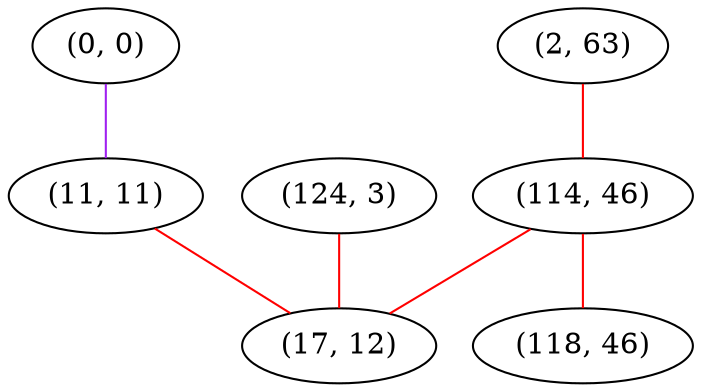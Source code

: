 graph "" {
"(0, 0)";
"(11, 11)";
"(2, 63)";
"(114, 46)";
"(124, 3)";
"(118, 46)";
"(17, 12)";
"(0, 0)" -- "(11, 11)"  [color=purple, key=0, weight=4];
"(11, 11)" -- "(17, 12)"  [color=red, key=0, weight=1];
"(2, 63)" -- "(114, 46)"  [color=red, key=0, weight=1];
"(114, 46)" -- "(17, 12)"  [color=red, key=0, weight=1];
"(114, 46)" -- "(118, 46)"  [color=red, key=0, weight=1];
"(124, 3)" -- "(17, 12)"  [color=red, key=0, weight=1];
}
